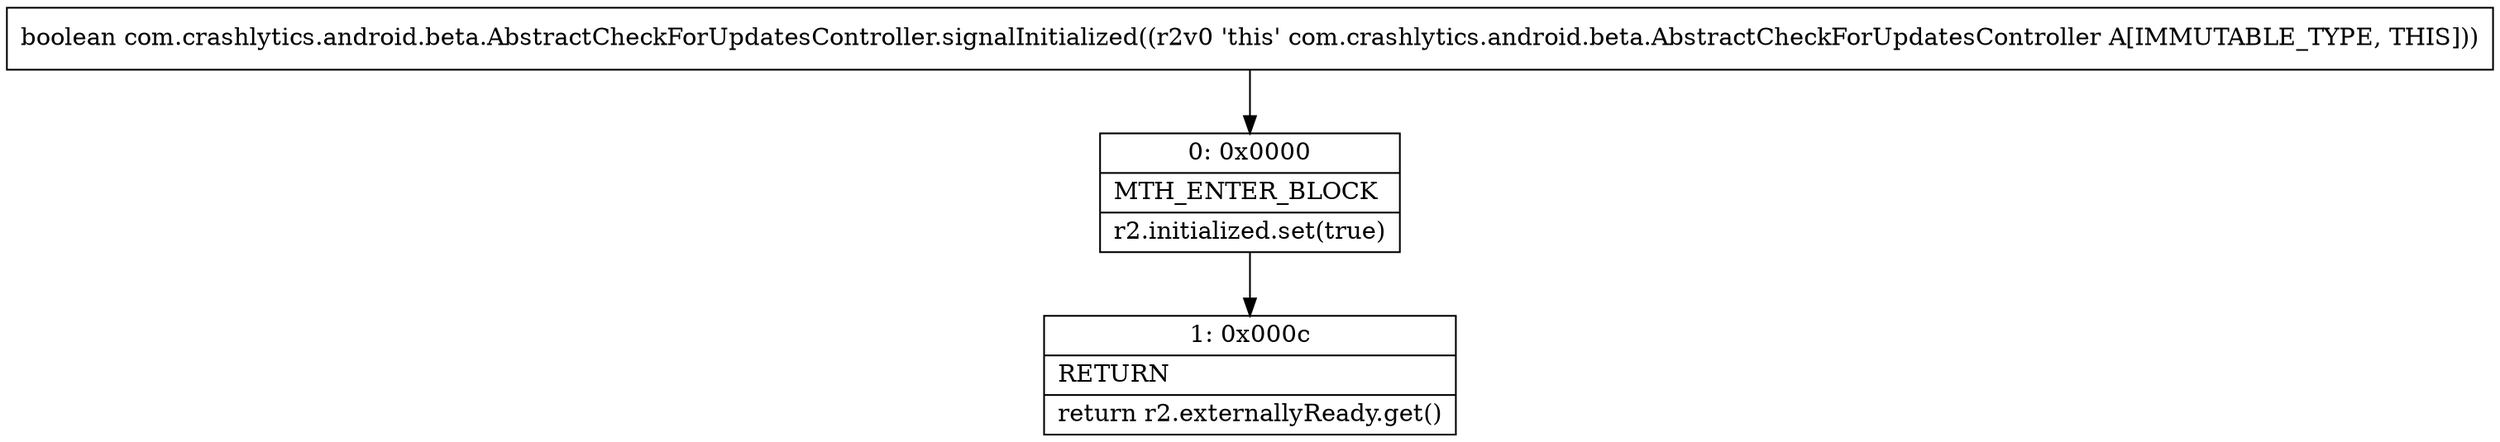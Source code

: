 digraph "CFG forcom.crashlytics.android.beta.AbstractCheckForUpdatesController.signalInitialized()Z" {
Node_0 [shape=record,label="{0\:\ 0x0000|MTH_ENTER_BLOCK\l|r2.initialized.set(true)\l}"];
Node_1 [shape=record,label="{1\:\ 0x000c|RETURN\l|return r2.externallyReady.get()\l}"];
MethodNode[shape=record,label="{boolean com.crashlytics.android.beta.AbstractCheckForUpdatesController.signalInitialized((r2v0 'this' com.crashlytics.android.beta.AbstractCheckForUpdatesController A[IMMUTABLE_TYPE, THIS])) }"];
MethodNode -> Node_0;
Node_0 -> Node_1;
}


